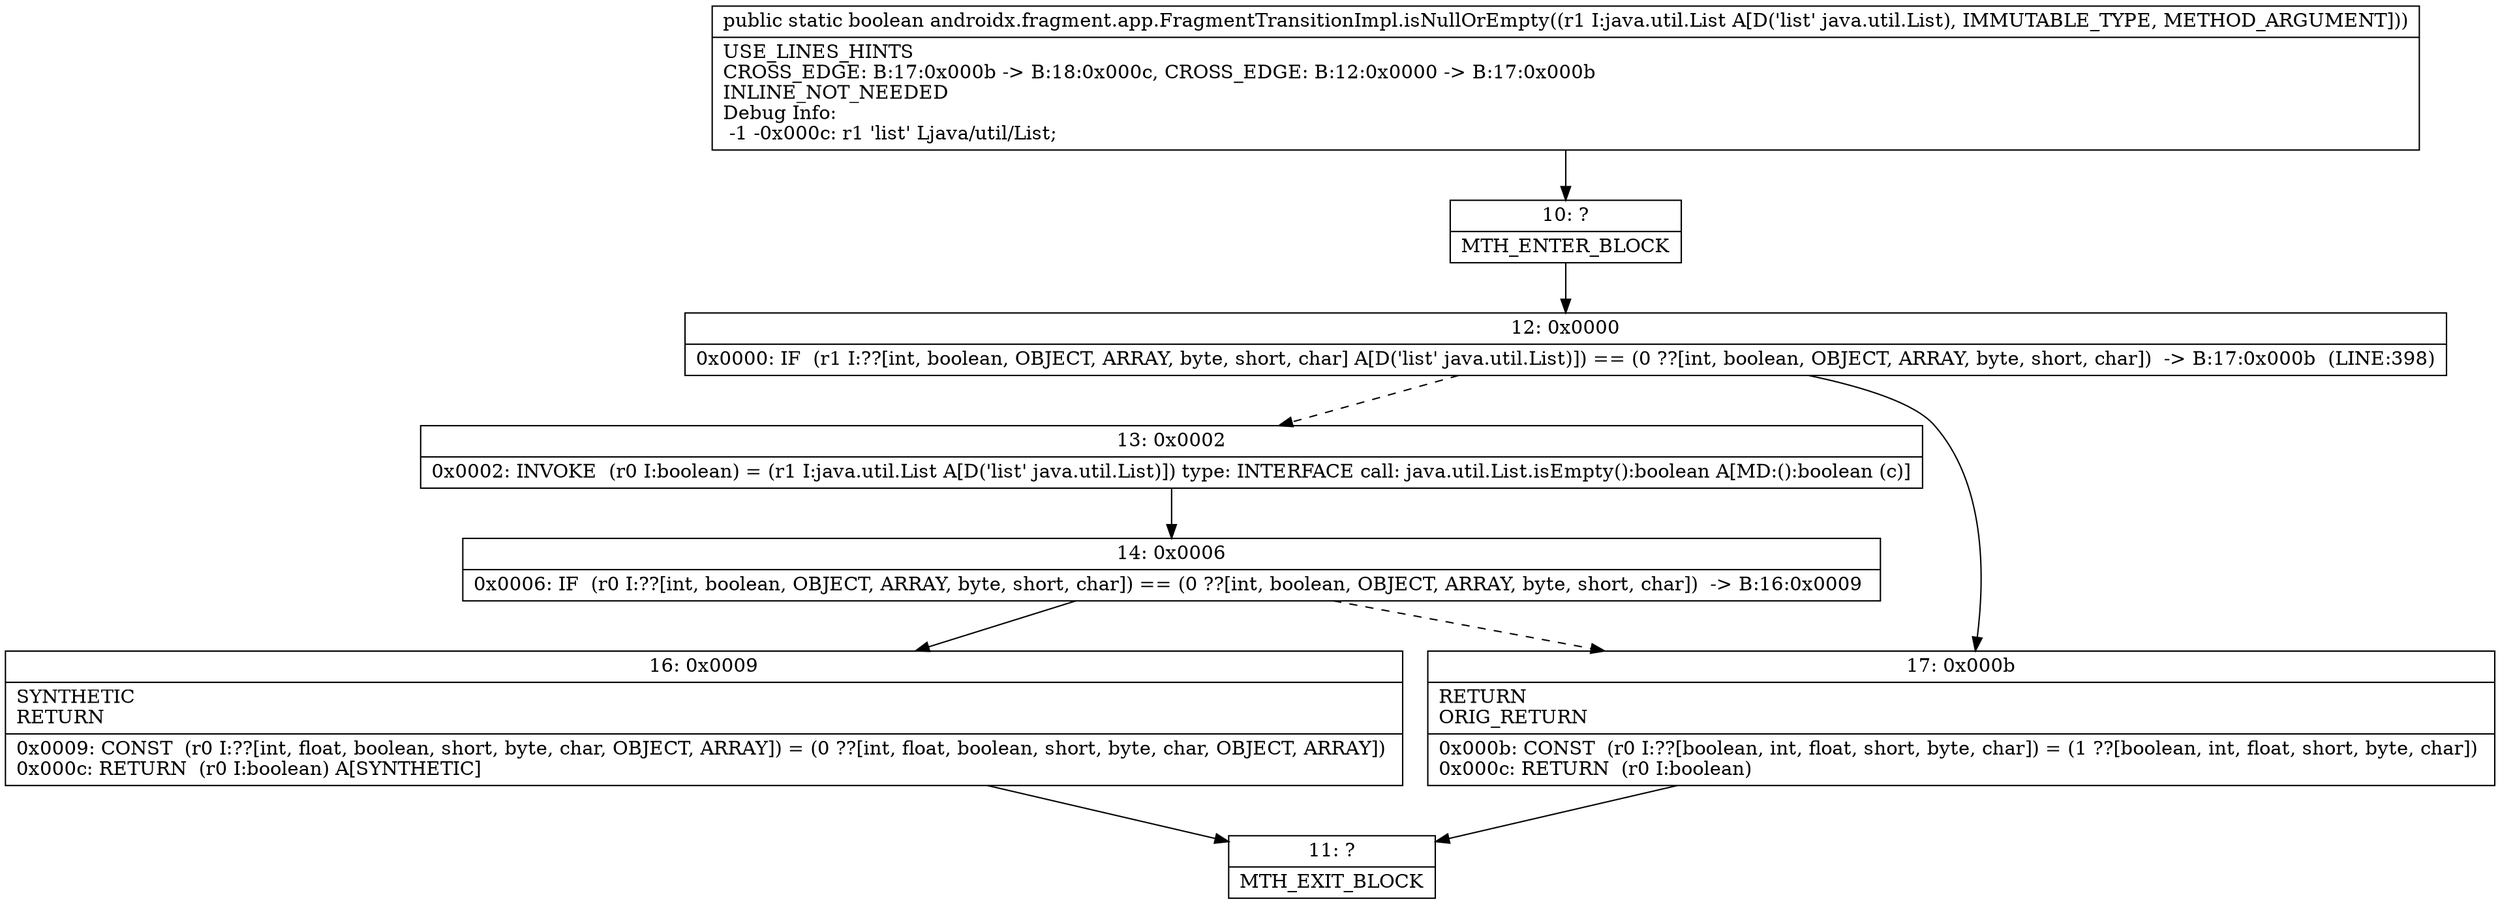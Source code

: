 digraph "CFG forandroidx.fragment.app.FragmentTransitionImpl.isNullOrEmpty(Ljava\/util\/List;)Z" {
Node_10 [shape=record,label="{10\:\ ?|MTH_ENTER_BLOCK\l}"];
Node_12 [shape=record,label="{12\:\ 0x0000|0x0000: IF  (r1 I:??[int, boolean, OBJECT, ARRAY, byte, short, char] A[D('list' java.util.List)]) == (0 ??[int, boolean, OBJECT, ARRAY, byte, short, char])  \-\> B:17:0x000b  (LINE:398)\l}"];
Node_13 [shape=record,label="{13\:\ 0x0002|0x0002: INVOKE  (r0 I:boolean) = (r1 I:java.util.List A[D('list' java.util.List)]) type: INTERFACE call: java.util.List.isEmpty():boolean A[MD:():boolean (c)]\l}"];
Node_14 [shape=record,label="{14\:\ 0x0006|0x0006: IF  (r0 I:??[int, boolean, OBJECT, ARRAY, byte, short, char]) == (0 ??[int, boolean, OBJECT, ARRAY, byte, short, char])  \-\> B:16:0x0009 \l}"];
Node_16 [shape=record,label="{16\:\ 0x0009|SYNTHETIC\lRETURN\l|0x0009: CONST  (r0 I:??[int, float, boolean, short, byte, char, OBJECT, ARRAY]) = (0 ??[int, float, boolean, short, byte, char, OBJECT, ARRAY]) \l0x000c: RETURN  (r0 I:boolean) A[SYNTHETIC]\l}"];
Node_11 [shape=record,label="{11\:\ ?|MTH_EXIT_BLOCK\l}"];
Node_17 [shape=record,label="{17\:\ 0x000b|RETURN\lORIG_RETURN\l|0x000b: CONST  (r0 I:??[boolean, int, float, short, byte, char]) = (1 ??[boolean, int, float, short, byte, char]) \l0x000c: RETURN  (r0 I:boolean) \l}"];
MethodNode[shape=record,label="{public static boolean androidx.fragment.app.FragmentTransitionImpl.isNullOrEmpty((r1 I:java.util.List A[D('list' java.util.List), IMMUTABLE_TYPE, METHOD_ARGUMENT]))  | USE_LINES_HINTS\lCROSS_EDGE: B:17:0x000b \-\> B:18:0x000c, CROSS_EDGE: B:12:0x0000 \-\> B:17:0x000b\lINLINE_NOT_NEEDED\lDebug Info:\l  \-1 \-0x000c: r1 'list' Ljava\/util\/List;\l}"];
MethodNode -> Node_10;Node_10 -> Node_12;
Node_12 -> Node_13[style=dashed];
Node_12 -> Node_17;
Node_13 -> Node_14;
Node_14 -> Node_16;
Node_14 -> Node_17[style=dashed];
Node_16 -> Node_11;
Node_17 -> Node_11;
}

